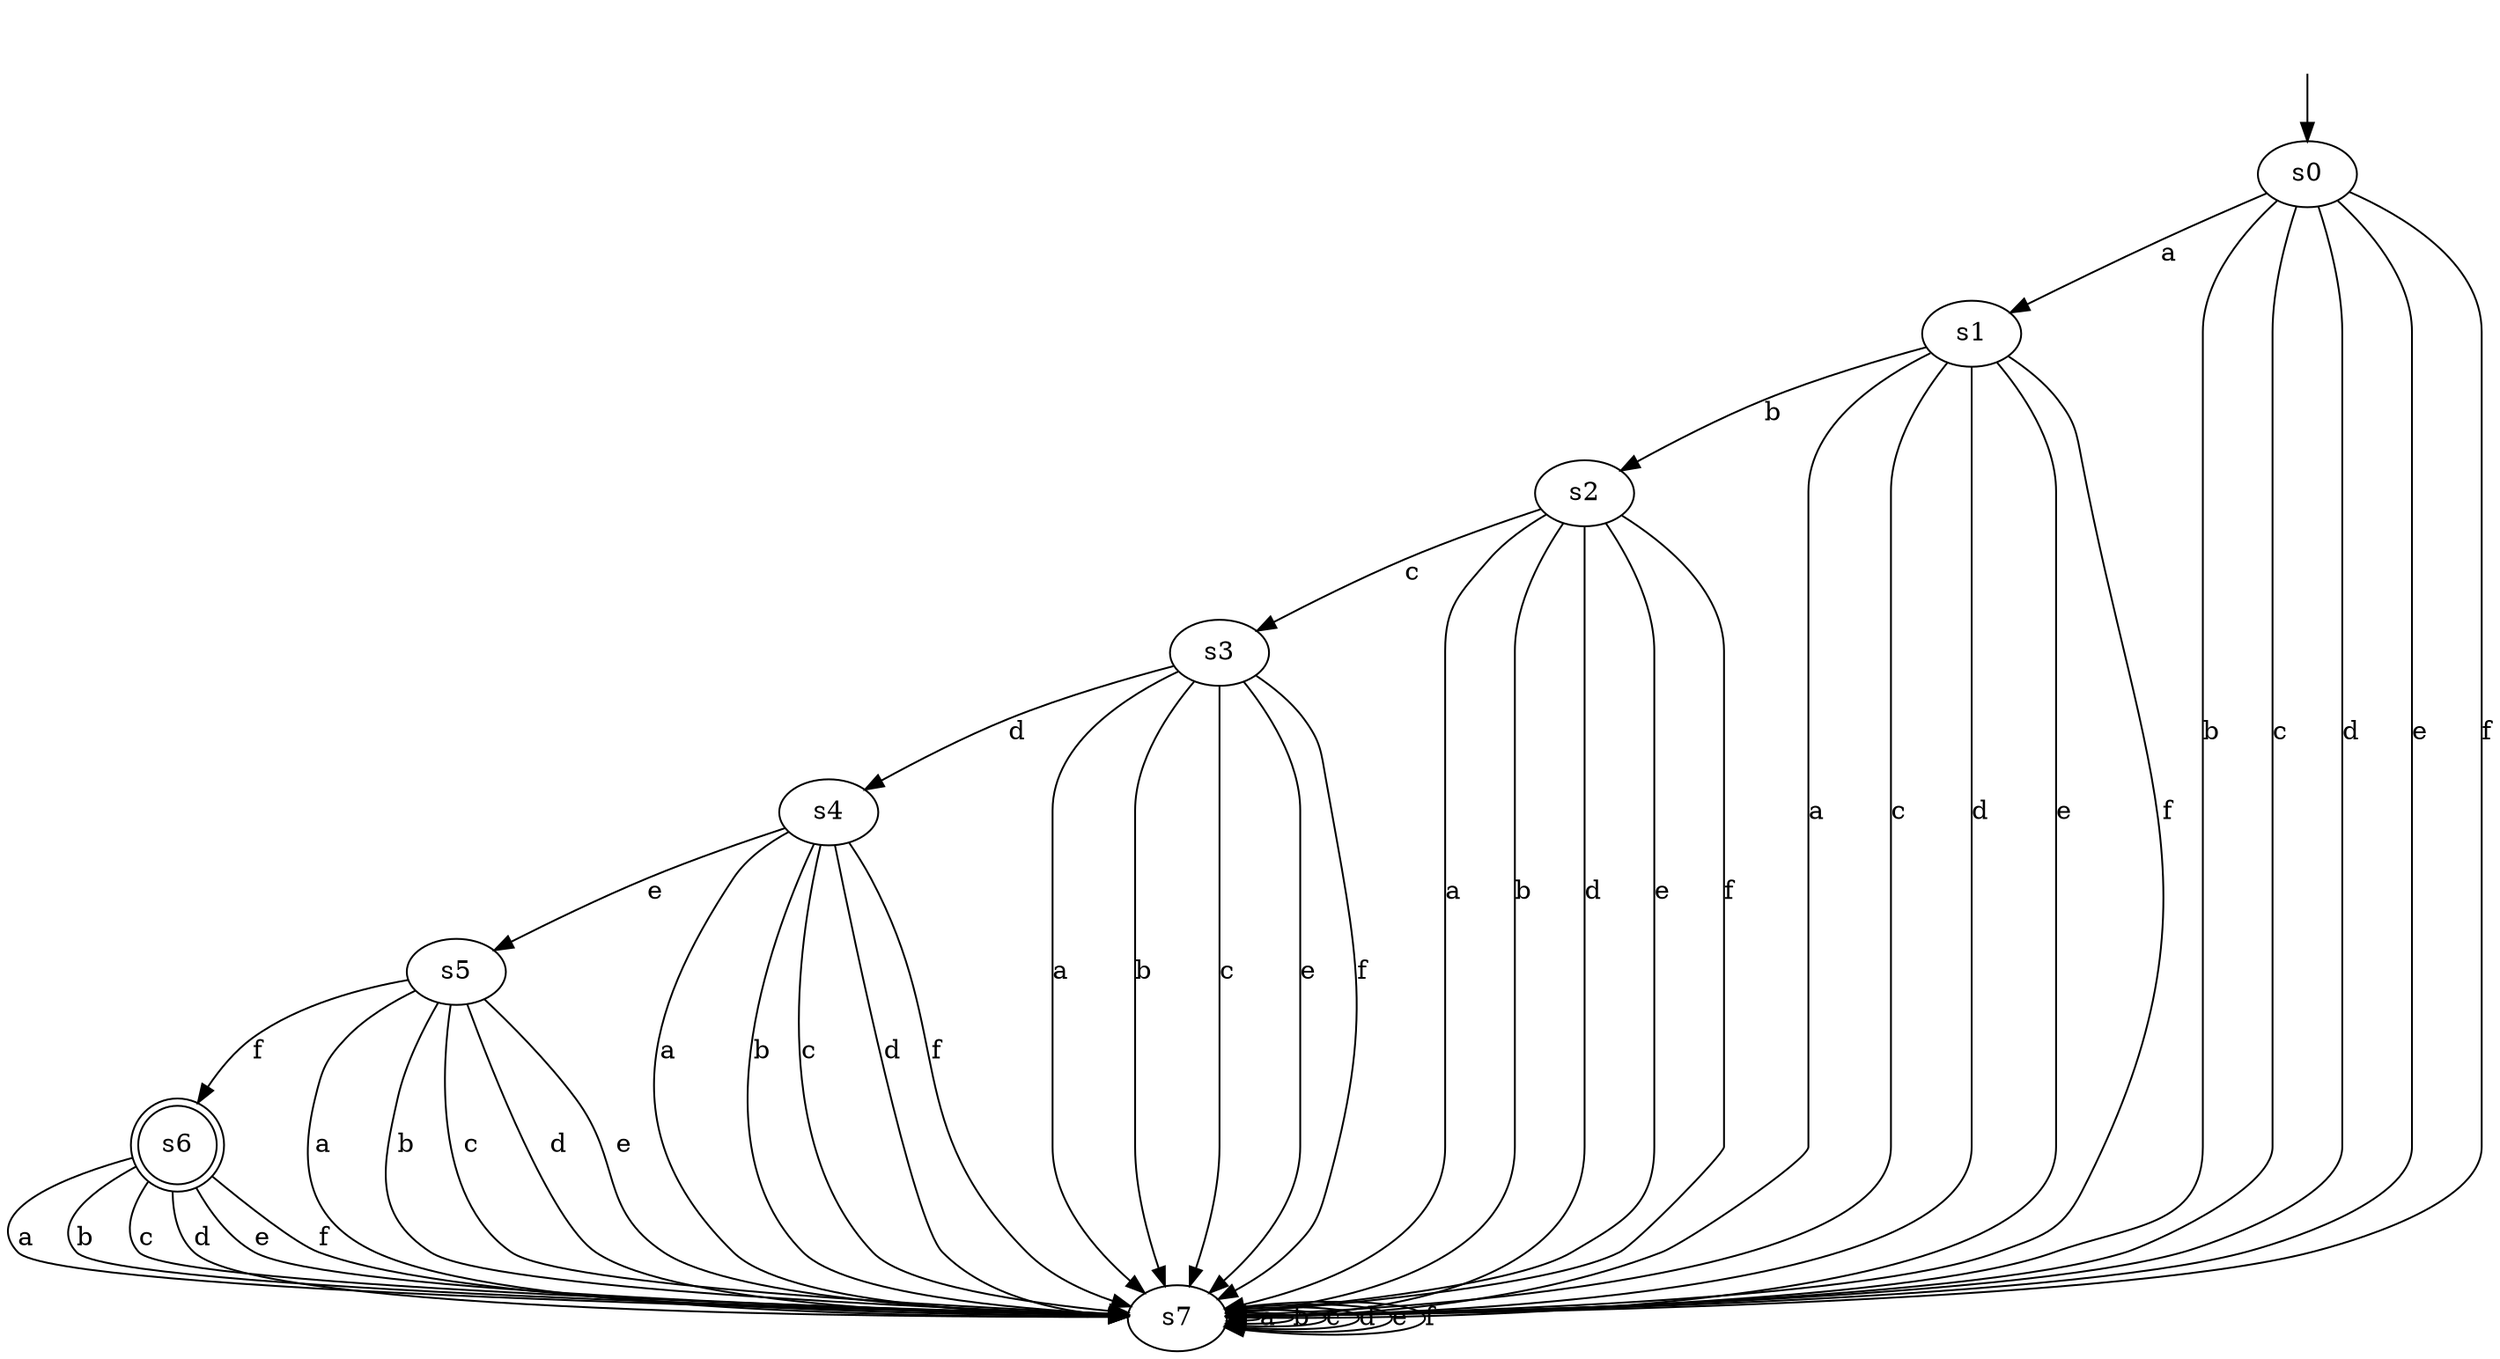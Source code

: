 digraph pda_L5 {
s0 [label="s0"];
s1 [label="s1"];
s2 [label="s2"];
s3 [label="s3"];
s4 [label="s4"];
s5 [label="s5"];
s6 [label="s6", shape=doublecircle];
s7 [label="s7"];
s0 -> s1  [label="a"];
s0 -> s7  [label="b"];
s0 -> s7  [label="c"];
s0 -> s7  [label="d"];
s0 -> s7  [label="e"];
s0 -> s7  [label="f"];
s1 -> s7  [label="a"];
s1 -> s2  [label="b"];
s1 -> s7  [label="c"];
s1 -> s7  [label="d"];
s1 -> s7  [label="e"];
s1 -> s7  [label="f"];
s2 -> s7  [label="a"];
s2 -> s7  [label="b"];
s2 -> s3  [label="c"];
s2 -> s7  [label="d"];
s2 -> s7  [label="e"];
s2 -> s7  [label="f"];
s3 -> s7  [label="a"];
s3 -> s7  [label="b"];
s3 -> s7  [label="c"];
s3 -> s4  [label="d"];
s3 -> s7  [label="e"];
s3 -> s7  [label="f"];
s4 -> s7  [label="a"];
s4 -> s7  [label="b"];
s4 -> s7  [label="c"];
s4 -> s7  [label="d"];
s4 -> s5  [label="e"];
s4 -> s7  [label="f"];
s5 -> s7  [label="a"];
s5 -> s7  [label="b"];
s5 -> s7  [label="c"];
s5 -> s7  [label="d"];
s5 -> s7  [label="e"];
s5 -> s6  [label="f"];
s6 -> s7  [label="a"];
s6 -> s7  [label="b"];
s6 -> s7  [label="c"];
s6 -> s7  [label="d"];
s6 -> s7  [label="e"];
s6 -> s7  [label="f"];
s7 -> s7  [label="a"];
s7 -> s7  [label="b"];
s7 -> s7  [label="c"];
s7 -> s7  [label="d"];
s7 -> s7  [label="e"];
s7 -> s7  [label="f"];
__start0 [label="", shape=none];
__start0 -> s0  [label=""];
}
